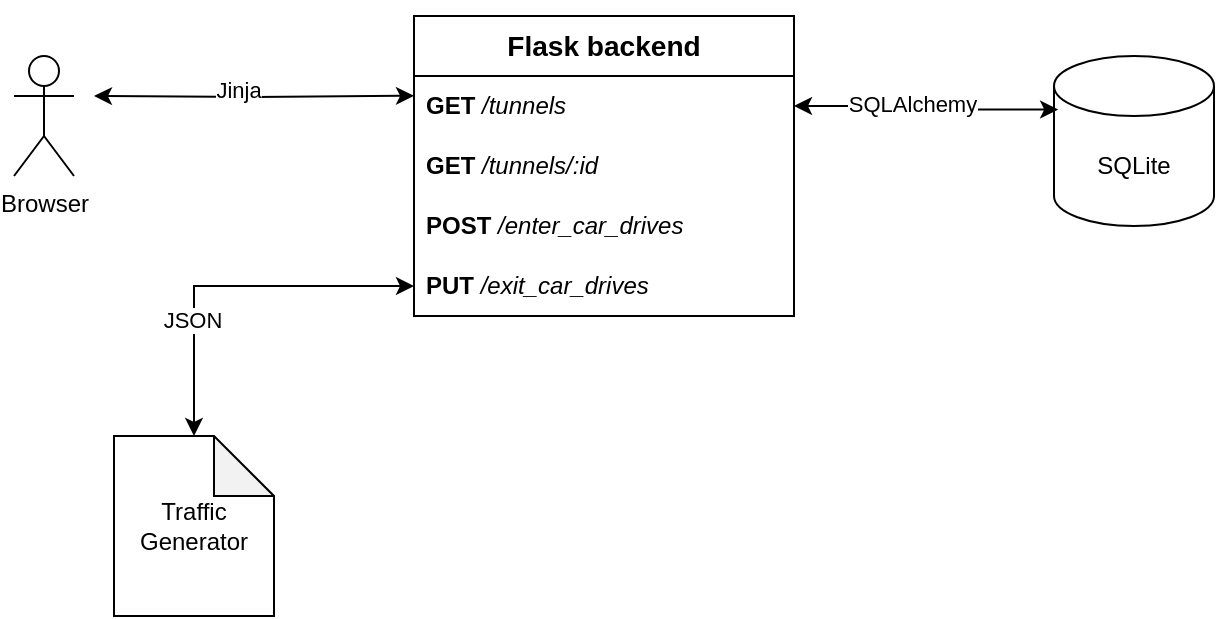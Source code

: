 <mxfile version="22.1.17" type="device">
  <diagram name="Strona-1" id="nEcdRuQNpDW0g5NkV9Rs">
    <mxGraphModel dx="830" dy="441" grid="1" gridSize="10" guides="1" tooltips="1" connect="1" arrows="1" fold="1" page="1" pageScale="1" pageWidth="827" pageHeight="1169" math="0" shadow="0">
      <root>
        <mxCell id="0" />
        <mxCell id="1" parent="0" />
        <mxCell id="kiFYB3nbyJNl-oSR3Wmo-3" value="&lt;h3&gt;Flask&lt;b&gt; &lt;/b&gt;backend&lt;/h3&gt;" style="swimlane;fontStyle=0;childLayout=stackLayout;horizontal=1;startSize=30;horizontalStack=0;resizeParent=1;resizeParentMax=0;resizeLast=0;collapsible=1;marginBottom=0;whiteSpace=wrap;html=1;" vertex="1" parent="1">
          <mxGeometry x="270" y="80" width="190" height="150" as="geometry" />
        </mxCell>
        <mxCell id="kiFYB3nbyJNl-oSR3Wmo-4" value="&lt;b&gt;GET&lt;/b&gt; &lt;i&gt;/tunnels&amp;nbsp;&lt;/i&gt;" style="text;strokeColor=none;fillColor=none;align=left;verticalAlign=middle;spacingLeft=4;spacingRight=4;overflow=hidden;points=[[0,0.5],[1,0.5]];portConstraint=eastwest;rotatable=0;whiteSpace=wrap;html=1;" vertex="1" parent="kiFYB3nbyJNl-oSR3Wmo-3">
          <mxGeometry y="30" width="190" height="30" as="geometry" />
        </mxCell>
        <mxCell id="kiFYB3nbyJNl-oSR3Wmo-5" value="&lt;b&gt;GET&lt;/b&gt; &lt;i&gt;/tunnels/:id&amp;nbsp;&lt;/i&gt;" style="text;strokeColor=none;fillColor=none;align=left;verticalAlign=middle;spacingLeft=4;spacingRight=4;overflow=hidden;points=[[0,0.5],[1,0.5]];portConstraint=eastwest;rotatable=0;whiteSpace=wrap;html=1;" vertex="1" parent="kiFYB3nbyJNl-oSR3Wmo-3">
          <mxGeometry y="60" width="190" height="30" as="geometry" />
        </mxCell>
        <mxCell id="kiFYB3nbyJNl-oSR3Wmo-6" value="&lt;b&gt;POST&lt;/b&gt; &lt;i&gt;/enter_car_drives&amp;nbsp;&lt;/i&gt;" style="text;strokeColor=none;fillColor=none;align=left;verticalAlign=middle;spacingLeft=4;spacingRight=4;overflow=hidden;points=[[0,0.5],[1,0.5]];portConstraint=eastwest;rotatable=0;whiteSpace=wrap;html=1;" vertex="1" parent="kiFYB3nbyJNl-oSR3Wmo-3">
          <mxGeometry y="90" width="190" height="30" as="geometry" />
        </mxCell>
        <mxCell id="kiFYB3nbyJNl-oSR3Wmo-11" value="&lt;b&gt;PUT&lt;/b&gt; &lt;i&gt;/exit_car_drives&amp;nbsp;&lt;/i&gt;" style="text;strokeColor=none;fillColor=none;align=left;verticalAlign=middle;spacingLeft=4;spacingRight=4;overflow=hidden;points=[[0,0.5],[1,0.5]];portConstraint=eastwest;rotatable=0;whiteSpace=wrap;html=1;" vertex="1" parent="kiFYB3nbyJNl-oSR3Wmo-3">
          <mxGeometry y="120" width="190" height="30" as="geometry" />
        </mxCell>
        <mxCell id="kiFYB3nbyJNl-oSR3Wmo-7" value="SQLite" style="shape=cylinder3;whiteSpace=wrap;html=1;boundedLbl=1;backgroundOutline=1;size=15;" vertex="1" parent="1">
          <mxGeometry x="590" y="100" width="80" height="85" as="geometry" />
        </mxCell>
        <mxCell id="kiFYB3nbyJNl-oSR3Wmo-8" style="edgeStyle=orthogonalEdgeStyle;rounded=0;orthogonalLoop=1;jettySize=auto;html=1;exitX=1;exitY=0.5;exitDx=0;exitDy=0;entryX=0.026;entryY=0.315;entryDx=0;entryDy=0;entryPerimeter=0;endArrow=classic;endFill=1;startArrow=classic;startFill=1;" edge="1" parent="1" source="kiFYB3nbyJNl-oSR3Wmo-4" target="kiFYB3nbyJNl-oSR3Wmo-7">
          <mxGeometry relative="1" as="geometry">
            <mxPoint x="570" y="125" as="targetPoint" />
          </mxGeometry>
        </mxCell>
        <mxCell id="kiFYB3nbyJNl-oSR3Wmo-9" value="SQLAlchemy" style="edgeLabel;html=1;align=center;verticalAlign=middle;resizable=0;points=[];" vertex="1" connectable="0" parent="kiFYB3nbyJNl-oSR3Wmo-8">
          <mxGeometry x="-0.12" y="1" relative="1" as="geometry">
            <mxPoint as="offset" />
          </mxGeometry>
        </mxCell>
        <mxCell id="kiFYB3nbyJNl-oSR3Wmo-13" value="Browser" style="shape=umlActor;verticalLabelPosition=bottom;verticalAlign=top;html=1;outlineConnect=0;" vertex="1" parent="1">
          <mxGeometry x="70" y="100" width="30" height="60" as="geometry" />
        </mxCell>
        <mxCell id="kiFYB3nbyJNl-oSR3Wmo-14" style="edgeStyle=orthogonalEdgeStyle;rounded=0;orthogonalLoop=1;jettySize=auto;html=1;entryX=0;entryY=0.329;entryDx=0;entryDy=0;entryPerimeter=0;startArrow=classic;startFill=1;" edge="1" parent="1" target="kiFYB3nbyJNl-oSR3Wmo-4">
          <mxGeometry relative="1" as="geometry">
            <mxPoint x="110" y="120" as="sourcePoint" />
          </mxGeometry>
        </mxCell>
        <mxCell id="kiFYB3nbyJNl-oSR3Wmo-15" value="Jinja" style="edgeLabel;html=1;align=center;verticalAlign=middle;resizable=0;points=[];" vertex="1" connectable="0" parent="kiFYB3nbyJNl-oSR3Wmo-14">
          <mxGeometry x="-0.107" y="4" relative="1" as="geometry">
            <mxPoint as="offset" />
          </mxGeometry>
        </mxCell>
        <mxCell id="kiFYB3nbyJNl-oSR3Wmo-17" style="edgeStyle=orthogonalEdgeStyle;rounded=0;orthogonalLoop=1;jettySize=auto;html=1;entryX=0;entryY=0.5;entryDx=0;entryDy=0;startArrow=classic;startFill=1;" edge="1" parent="1" source="kiFYB3nbyJNl-oSR3Wmo-16" target="kiFYB3nbyJNl-oSR3Wmo-11">
          <mxGeometry relative="1" as="geometry" />
        </mxCell>
        <mxCell id="kiFYB3nbyJNl-oSR3Wmo-18" value="JSON" style="edgeLabel;html=1;align=center;verticalAlign=middle;resizable=0;points=[];" vertex="1" connectable="0" parent="kiFYB3nbyJNl-oSR3Wmo-17">
          <mxGeometry x="-0.369" y="1" relative="1" as="geometry">
            <mxPoint as="offset" />
          </mxGeometry>
        </mxCell>
        <mxCell id="kiFYB3nbyJNl-oSR3Wmo-16" value="Traffic Generator" style="shape=note;whiteSpace=wrap;html=1;backgroundOutline=1;darkOpacity=0.05;" vertex="1" parent="1">
          <mxGeometry x="120" y="290" width="80" height="90" as="geometry" />
        </mxCell>
      </root>
    </mxGraphModel>
  </diagram>
</mxfile>

